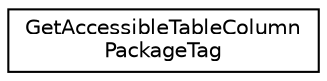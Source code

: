 digraph "类继承关系图"
{
 // LATEX_PDF_SIZE
  edge [fontname="Helvetica",fontsize="10",labelfontname="Helvetica",labelfontsize="10"];
  node [fontname="Helvetica",fontsize="10",shape=record];
  rankdir="LR";
  Node0 [label="GetAccessibleTableColumn\lPackageTag",height=0.2,width=0.4,color="black", fillcolor="white", style="filled",URL="$struct_get_accessible_table_column_package_tag.html",tooltip=" "];
}
